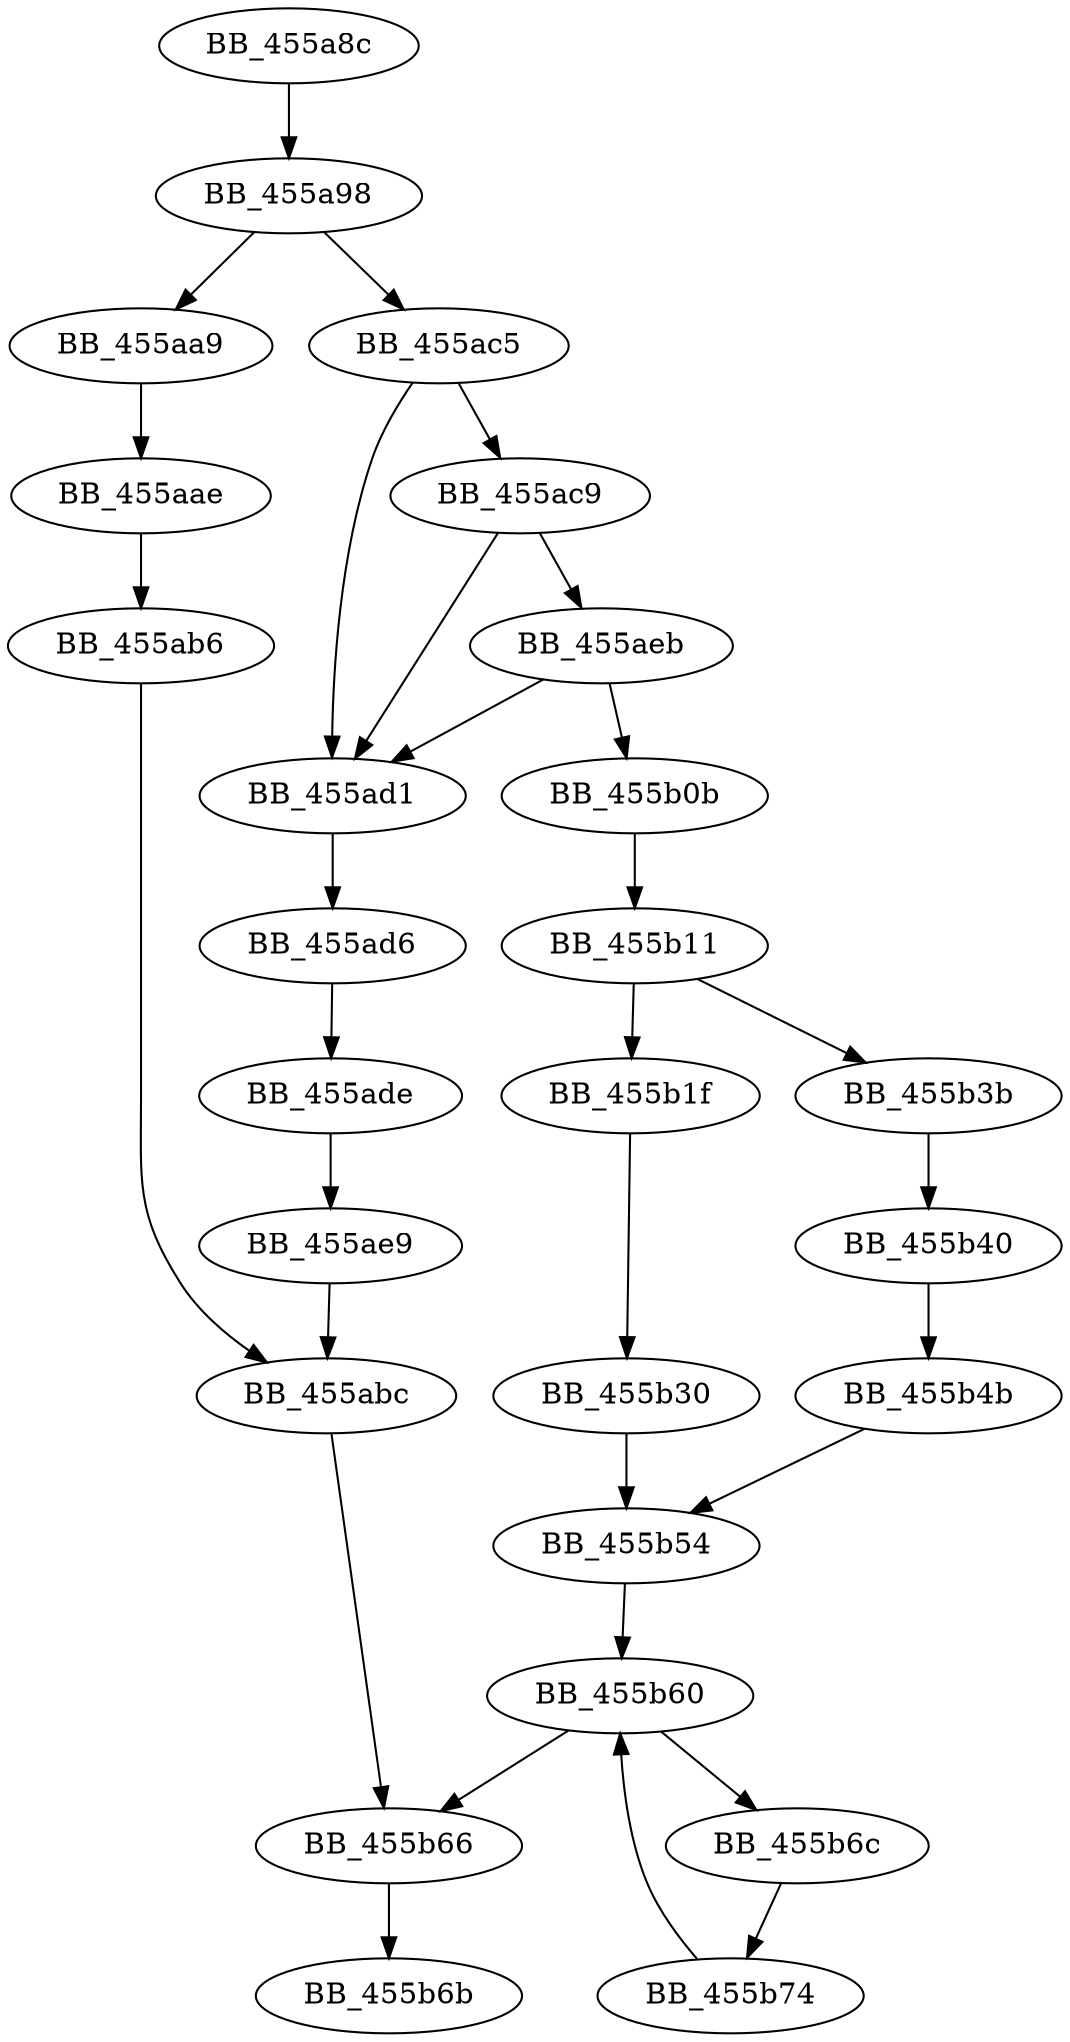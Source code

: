 DiGraph sub_455A8C{
BB_455a8c->BB_455a98
BB_455a98->BB_455aa9
BB_455a98->BB_455ac5
BB_455aa9->BB_455aae
BB_455aae->BB_455ab6
BB_455ab6->BB_455abc
BB_455abc->BB_455b66
BB_455ac5->BB_455ac9
BB_455ac5->BB_455ad1
BB_455ac9->BB_455ad1
BB_455ac9->BB_455aeb
BB_455ad1->BB_455ad6
BB_455ad6->BB_455ade
BB_455ade->BB_455ae9
BB_455ae9->BB_455abc
BB_455aeb->BB_455ad1
BB_455aeb->BB_455b0b
BB_455b0b->BB_455b11
BB_455b11->BB_455b1f
BB_455b11->BB_455b3b
BB_455b1f->BB_455b30
BB_455b30->BB_455b54
BB_455b3b->BB_455b40
BB_455b40->BB_455b4b
BB_455b4b->BB_455b54
BB_455b54->BB_455b60
BB_455b60->BB_455b66
BB_455b60->BB_455b6c
BB_455b66->BB_455b6b
BB_455b6c->BB_455b74
BB_455b74->BB_455b60
}
